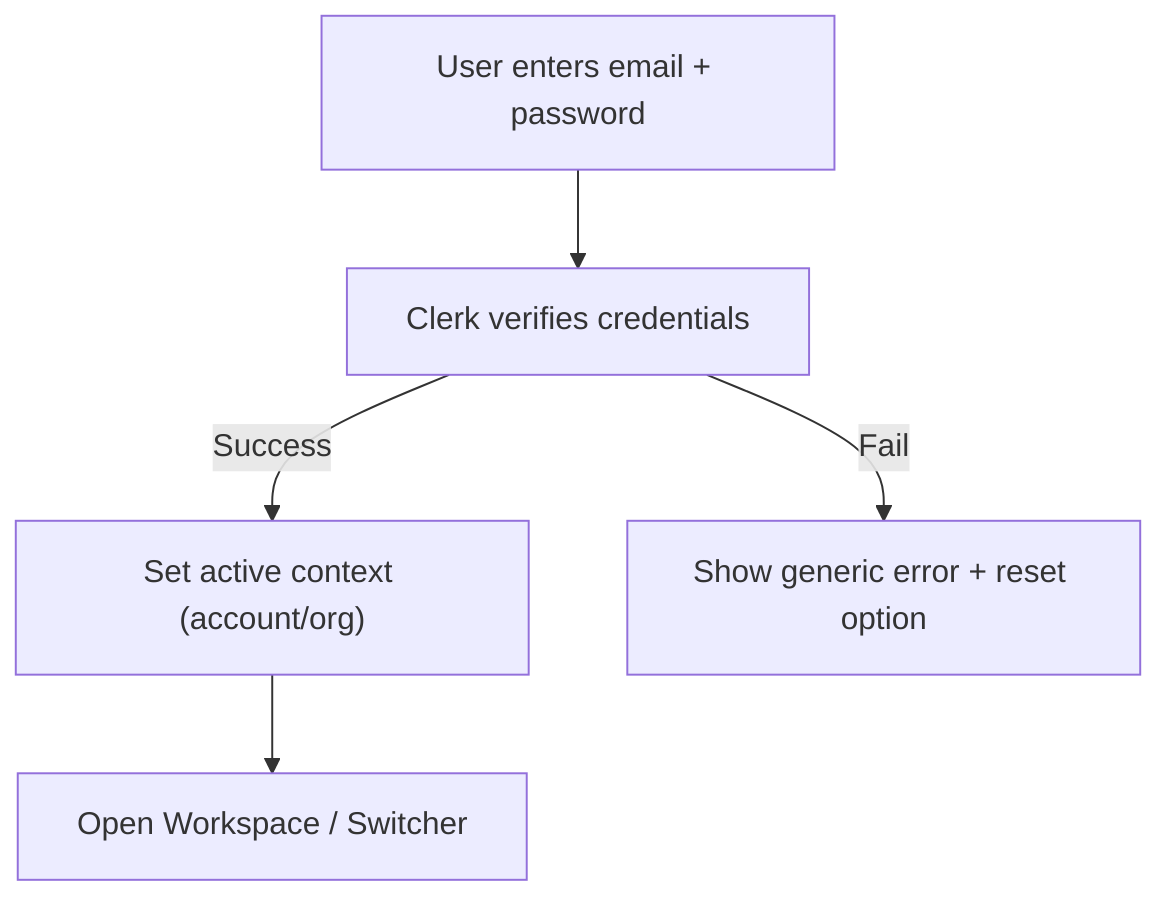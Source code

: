 flowchart TD
  A[User enters email + password] --> B[Clerk verifies credentials]
  B -->|Success| C["Set active context (account/org)"]
  C --> D[Open Workspace / Switcher]
  B -->|Fail| E[Show generic error + reset option]